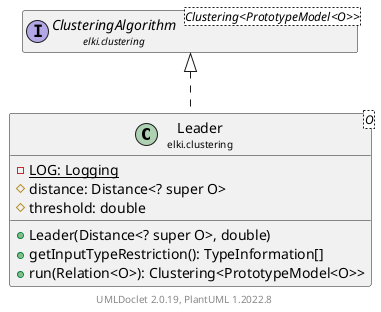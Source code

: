 @startuml
    remove .*\.(Instance|Par|Parameterizer|Factory)$
    set namespaceSeparator none
    hide empty fields
    hide empty methods

    class "<size:14>Leader\n<size:10>elki.clustering" as elki.clustering.Leader<O> [[Leader.html]] {
        {static} -LOG: Logging
        #distance: Distance<? super O>
        #threshold: double
        +Leader(Distance<? super O>, double)
        +getInputTypeRestriction(): TypeInformation[]
        +run(Relation<O>): Clustering<PrototypeModel<O>>
    }

    interface "<size:14>ClusteringAlgorithm\n<size:10>elki.clustering" as elki.clustering.ClusteringAlgorithm<Clustering<PrototypeModel<O>>> [[ClusteringAlgorithm.html]]
    class "<size:14>Leader.Par\n<size:10>elki.clustering" as elki.clustering.Leader.Par<O>

    elki.clustering.ClusteringAlgorithm <|.. elki.clustering.Leader
    elki.clustering.Leader +-- elki.clustering.Leader.Par

    center footer UMLDoclet 2.0.19, PlantUML 1.2022.8
@enduml

